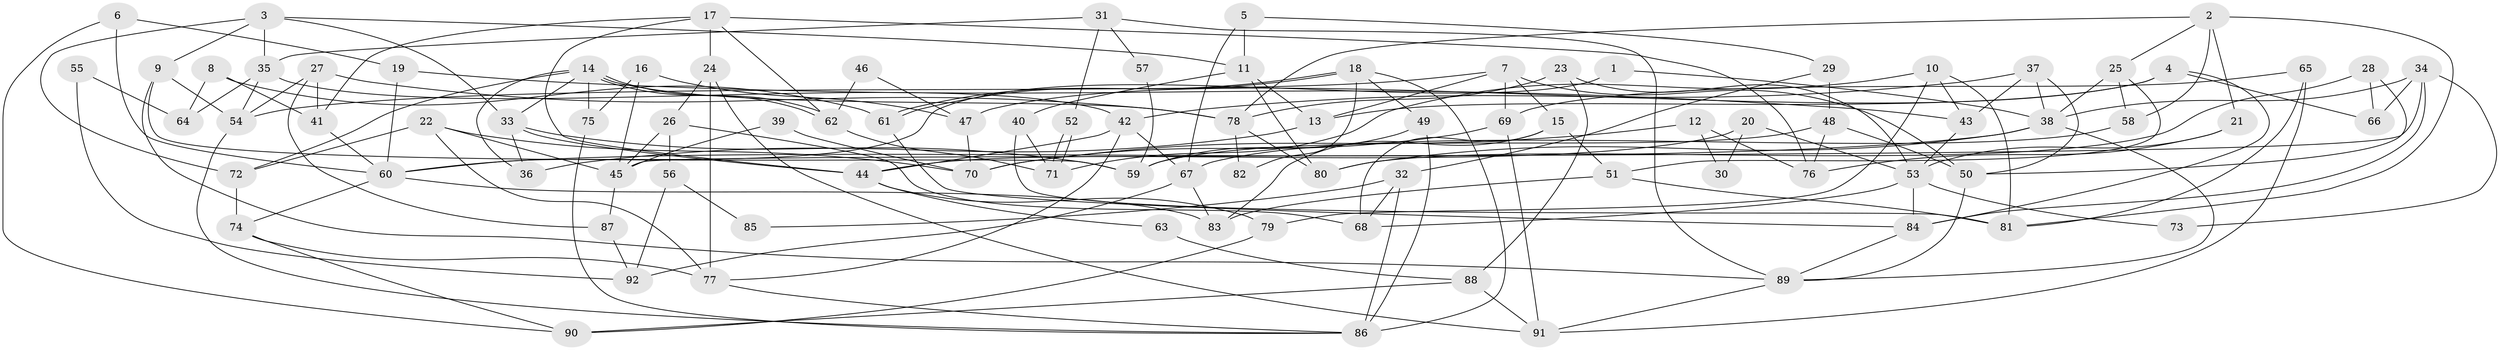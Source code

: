 // coarse degree distribution, {2: 0.03508771929824561, 5: 0.19298245614035087, 8: 0.07017543859649122, 6: 0.10526315789473684, 4: 0.19298245614035087, 3: 0.19298245614035087, 7: 0.17543859649122806, 9: 0.03508771929824561}
// Generated by graph-tools (version 1.1) at 2025/41/03/06/25 10:41:53]
// undirected, 92 vertices, 184 edges
graph export_dot {
graph [start="1"]
  node [color=gray90,style=filled];
  1;
  2;
  3;
  4;
  5;
  6;
  7;
  8;
  9;
  10;
  11;
  12;
  13;
  14;
  15;
  16;
  17;
  18;
  19;
  20;
  21;
  22;
  23;
  24;
  25;
  26;
  27;
  28;
  29;
  30;
  31;
  32;
  33;
  34;
  35;
  36;
  37;
  38;
  39;
  40;
  41;
  42;
  43;
  44;
  45;
  46;
  47;
  48;
  49;
  50;
  51;
  52;
  53;
  54;
  55;
  56;
  57;
  58;
  59;
  60;
  61;
  62;
  63;
  64;
  65;
  66;
  67;
  68;
  69;
  70;
  71;
  72;
  73;
  74;
  75;
  76;
  77;
  78;
  79;
  80;
  81;
  82;
  83;
  84;
  85;
  86;
  87;
  88;
  89;
  90;
  91;
  92;
  1 -- 38;
  1 -- 60;
  2 -- 25;
  2 -- 58;
  2 -- 21;
  2 -- 78;
  2 -- 81;
  3 -- 11;
  3 -- 72;
  3 -- 9;
  3 -- 33;
  3 -- 35;
  4 -- 13;
  4 -- 84;
  4 -- 47;
  4 -- 66;
  5 -- 11;
  5 -- 67;
  5 -- 29;
  6 -- 60;
  6 -- 90;
  6 -- 19;
  7 -- 54;
  7 -- 50;
  7 -- 13;
  7 -- 15;
  7 -- 69;
  8 -- 61;
  8 -- 41;
  8 -- 64;
  9 -- 89;
  9 -- 54;
  9 -- 59;
  10 -- 43;
  10 -- 81;
  10 -- 71;
  10 -- 79;
  11 -- 80;
  11 -- 40;
  11 -- 13;
  12 -- 70;
  12 -- 76;
  12 -- 30;
  13 -- 36;
  14 -- 62;
  14 -- 62;
  14 -- 36;
  14 -- 33;
  14 -- 72;
  14 -- 75;
  14 -- 78;
  15 -- 51;
  15 -- 68;
  15 -- 83;
  16 -- 47;
  16 -- 75;
  16 -- 45;
  17 -- 41;
  17 -- 62;
  17 -- 24;
  17 -- 44;
  17 -- 76;
  18 -- 61;
  18 -- 61;
  18 -- 86;
  18 -- 49;
  18 -- 82;
  19 -- 60;
  19 -- 43;
  20 -- 44;
  20 -- 53;
  20 -- 30;
  21 -- 76;
  21 -- 53;
  22 -- 45;
  22 -- 77;
  22 -- 70;
  22 -- 72;
  23 -- 53;
  23 -- 78;
  23 -- 88;
  24 -- 91;
  24 -- 26;
  24 -- 77;
  25 -- 51;
  25 -- 38;
  25 -- 58;
  26 -- 68;
  26 -- 45;
  26 -- 56;
  27 -- 54;
  27 -- 78;
  27 -- 41;
  27 -- 87;
  28 -- 50;
  28 -- 80;
  28 -- 66;
  29 -- 32;
  29 -- 48;
  31 -- 35;
  31 -- 89;
  31 -- 52;
  31 -- 57;
  32 -- 86;
  32 -- 68;
  32 -- 85;
  33 -- 36;
  33 -- 44;
  33 -- 59;
  34 -- 45;
  34 -- 66;
  34 -- 38;
  34 -- 73;
  34 -- 84;
  35 -- 54;
  35 -- 42;
  35 -- 64;
  37 -- 43;
  37 -- 42;
  37 -- 38;
  37 -- 50;
  38 -- 60;
  38 -- 80;
  38 -- 89;
  39 -- 45;
  39 -- 70;
  40 -- 81;
  40 -- 71;
  41 -- 60;
  42 -- 44;
  42 -- 67;
  42 -- 77;
  43 -- 53;
  44 -- 63;
  44 -- 79;
  45 -- 87;
  46 -- 47;
  46 -- 62;
  47 -- 70;
  48 -- 59;
  48 -- 50;
  48 -- 76;
  49 -- 59;
  49 -- 86;
  50 -- 89;
  51 -- 83;
  51 -- 81;
  52 -- 71;
  52 -- 71;
  53 -- 84;
  53 -- 68;
  53 -- 73;
  54 -- 86;
  55 -- 64;
  55 -- 92;
  56 -- 92;
  56 -- 85;
  57 -- 59;
  58 -- 67;
  60 -- 74;
  60 -- 83;
  61 -- 84;
  62 -- 71;
  63 -- 88;
  65 -- 91;
  65 -- 69;
  65 -- 81;
  67 -- 83;
  67 -- 92;
  69 -- 91;
  69 -- 70;
  72 -- 74;
  74 -- 77;
  74 -- 90;
  75 -- 86;
  77 -- 86;
  78 -- 80;
  78 -- 82;
  79 -- 90;
  84 -- 89;
  87 -- 92;
  88 -- 90;
  88 -- 91;
  89 -- 91;
}

